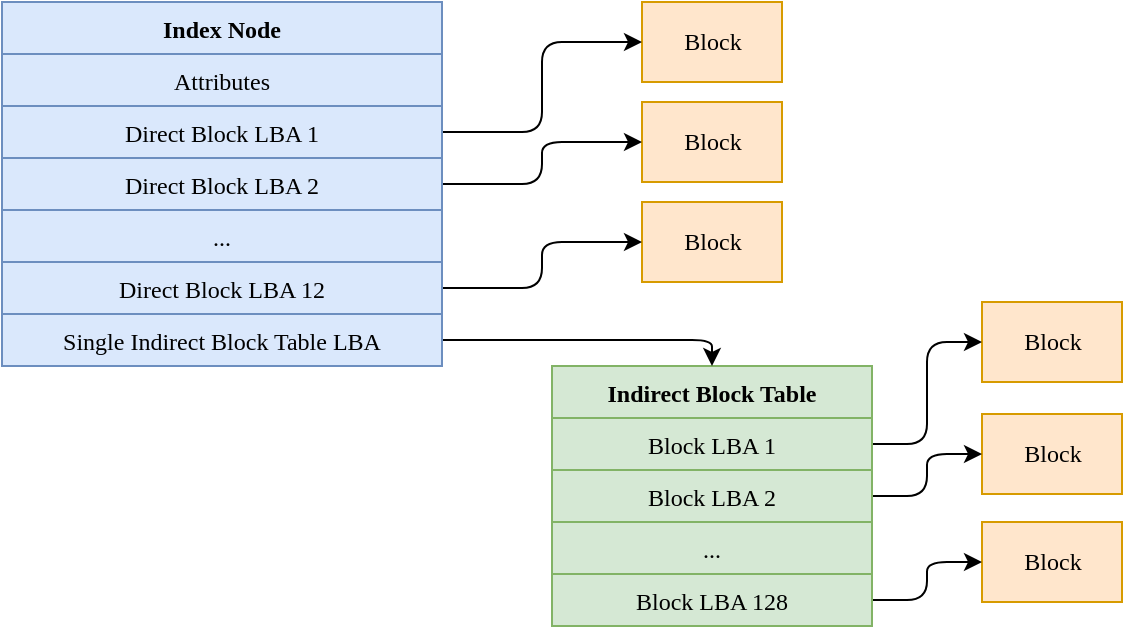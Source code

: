 <mxfile>
    <diagram id="2xmrFh7n0awRDu1Xcf4-" name="Page-1">
        <mxGraphModel dx="1173" dy="766" grid="1" gridSize="10" guides="1" tooltips="1" connect="1" arrows="1" fold="1" page="1" pageScale="1" pageWidth="850" pageHeight="1100" math="0" shadow="0">
            <root>
                <mxCell id="0"/>
                <mxCell id="1" parent="0"/>
                <mxCell id="34" value="" style="group;movable=0;resizable=0;rotatable=0;deletable=0;editable=0;connectable=0;" vertex="1" connectable="0" parent="1">
                    <mxGeometry x="180" y="130" width="560" height="312" as="geometry"/>
                </mxCell>
                <mxCell id="31" value="Block" style="html=1;strokeColor=#d79b00;fontFamily=Verdana;fillColor=#ffe6cc;movable=1;resizable=1;rotatable=1;deletable=1;editable=1;connectable=1;container=0;" vertex="1" parent="34">
                    <mxGeometry x="490" y="260" width="70" height="40" as="geometry"/>
                </mxCell>
                <mxCell id="32" style="edgeStyle=elbowEdgeStyle;html=1;entryX=0;entryY=0.5;entryDx=0;entryDy=0;" edge="1" parent="34" source="30" target="31">
                    <mxGeometry relative="1" as="geometry"/>
                </mxCell>
                <mxCell id="2" value="Index Node" style="swimlane;fontStyle=1;align=center;verticalAlign=top;childLayout=stackLayout;horizontal=1;startSize=26;horizontalStack=0;resizeParent=1;resizeParentMax=0;resizeLast=0;collapsible=1;marginBottom=0;fontFamily=Verdana;strokeColor=#6c8ebf;fillColor=#dae8fc;movable=1;resizable=1;rotatable=1;deletable=1;editable=1;connectable=1;container=0;" parent="34" vertex="1">
                    <mxGeometry width="220" height="182" as="geometry"/>
                </mxCell>
                <mxCell id="10" value="Block" style="html=1;strokeColor=#d79b00;fontFamily=Verdana;fillColor=#ffe6cc;movable=1;resizable=1;rotatable=1;deletable=1;editable=1;connectable=1;container=0;" parent="34" vertex="1">
                    <mxGeometry x="320" width="70" height="40" as="geometry"/>
                </mxCell>
                <mxCell id="11" value="Block" style="html=1;strokeColor=#d79b00;fontFamily=Verdana;fillColor=#ffe6cc;movable=1;resizable=1;rotatable=1;deletable=1;editable=1;connectable=1;container=0;" parent="34" vertex="1">
                    <mxGeometry x="320" y="50" width="70" height="40" as="geometry"/>
                </mxCell>
                <mxCell id="12" value="Block" style="html=1;strokeColor=#d79b00;fontFamily=Verdana;fillColor=#ffe6cc;movable=1;resizable=1;rotatable=1;deletable=1;editable=1;connectable=1;container=0;" parent="34" vertex="1">
                    <mxGeometry x="320" y="100" width="70" height="40" as="geometry"/>
                </mxCell>
                <mxCell id="14" style="edgeStyle=orthogonalEdgeStyle;html=1;entryX=0;entryY=0.5;entryDx=0;entryDy=0;fontFamily=Verdana;movable=1;resizable=1;rotatable=1;deletable=1;editable=1;connectable=1;" parent="34" source="2" target="11" edge="1">
                    <mxGeometry relative="1" as="geometry"/>
                </mxCell>
                <mxCell id="13" style="edgeStyle=orthogonalEdgeStyle;html=1;entryX=0;entryY=0.5;entryDx=0;entryDy=0;fontFamily=Verdana;movable=1;resizable=1;rotatable=1;deletable=1;editable=1;connectable=1;" parent="34" source="5" target="10" edge="1">
                    <mxGeometry relative="1" as="geometry"/>
                </mxCell>
                <mxCell id="15" style="edgeStyle=orthogonalEdgeStyle;html=1;fontFamily=Verdana;movable=1;resizable=1;rotatable=1;deletable=1;editable=1;connectable=1;" parent="34" source="6" target="12" edge="1">
                    <mxGeometry relative="1" as="geometry"/>
                </mxCell>
                <mxCell id="16" value="Indirect Block Table" style="swimlane;fontStyle=1;align=center;verticalAlign=top;childLayout=stackLayout;horizontal=1;startSize=26;horizontalStack=0;resizeParent=1;resizeParentMax=0;resizeLast=0;collapsible=1;marginBottom=0;strokeColor=#82b366;fontFamily=Verdana;fillColor=#d5e8d4;movable=1;resizable=1;rotatable=1;deletable=1;editable=1;connectable=1;container=0;" parent="34" vertex="1">
                    <mxGeometry x="275" y="182" width="160" height="130" as="geometry"/>
                </mxCell>
                <mxCell id="24" style="edgeStyle=orthogonalEdgeStyle;html=1;entryX=0.5;entryY=0;entryDx=0;entryDy=0;fontFamily=Verdana;movable=1;resizable=1;rotatable=1;deletable=1;editable=1;connectable=1;" parent="34" source="8" target="16" edge="1">
                    <mxGeometry relative="1" as="geometry"/>
                </mxCell>
                <mxCell id="25" value="Block" style="html=1;strokeColor=#d79b00;fontFamily=Verdana;fillColor=#ffe6cc;movable=1;resizable=1;rotatable=1;deletable=1;editable=1;connectable=1;container=0;" parent="34" vertex="1">
                    <mxGeometry x="490" y="150" width="70" height="40" as="geometry"/>
                </mxCell>
                <mxCell id="26" value="Block" style="html=1;strokeColor=#d79b00;fontFamily=Verdana;fillColor=#ffe6cc;movable=1;resizable=1;rotatable=1;deletable=1;editable=1;connectable=1;container=0;" parent="34" vertex="1">
                    <mxGeometry x="490" y="206" width="70" height="40" as="geometry"/>
                </mxCell>
                <mxCell id="27" style="edgeStyle=orthogonalEdgeStyle;html=1;entryX=0;entryY=0.5;entryDx=0;entryDy=0;fontFamily=Verdana;movable=1;resizable=1;rotatable=1;deletable=1;editable=1;connectable=1;" parent="34" source="17" target="25" edge="1">
                    <mxGeometry relative="1" as="geometry"/>
                </mxCell>
                <mxCell id="28" style="edgeStyle=orthogonalEdgeStyle;html=1;entryX=0;entryY=0.5;entryDx=0;entryDy=0;fontFamily=Verdana;movable=1;resizable=1;rotatable=1;deletable=1;editable=1;connectable=1;" parent="34" source="19" target="26" edge="1">
                    <mxGeometry relative="1" as="geometry"/>
                </mxCell>
                <mxCell id="3" value="Attributes" style="text;strokeColor=#6c8ebf;fillColor=#dae8fc;align=center;verticalAlign=top;spacingLeft=4;spacingRight=4;overflow=hidden;rotatable=1;points=[[0,0.5],[1,0.5]];portConstraint=eastwest;fontFamily=Verdana;movable=1;resizable=1;deletable=1;editable=1;connectable=1;container=0;" parent="34" vertex="1">
                    <mxGeometry y="26" width="220" height="26" as="geometry"/>
                </mxCell>
                <mxCell id="5" value="Direct Block LBA 1" style="text;strokeColor=#6c8ebf;fillColor=#dae8fc;align=center;verticalAlign=top;spacingLeft=4;spacingRight=4;overflow=hidden;rotatable=1;points=[[0,0.5],[1,0.5]];portConstraint=eastwest;fontFamily=Verdana;movable=1;resizable=1;deletable=1;editable=1;connectable=1;container=0;" parent="34" vertex="1">
                    <mxGeometry y="52" width="220" height="26" as="geometry"/>
                </mxCell>
                <mxCell id="9" value="Direct Block LBA 2" style="text;strokeColor=#6c8ebf;fillColor=#dae8fc;align=center;verticalAlign=top;spacingLeft=4;spacingRight=4;overflow=hidden;rotatable=1;points=[[0,0.5],[1,0.5]];portConstraint=eastwest;fontFamily=Verdana;movable=1;resizable=1;deletable=1;editable=1;connectable=1;container=0;" parent="34" vertex="1">
                    <mxGeometry y="78" width="220" height="26" as="geometry"/>
                </mxCell>
                <mxCell id="7" value="..." style="text;strokeColor=#6c8ebf;fillColor=#dae8fc;align=center;verticalAlign=top;spacingLeft=4;spacingRight=4;overflow=hidden;rotatable=1;points=[[0,0.5],[1,0.5]];portConstraint=eastwest;fontFamily=Verdana;movable=1;resizable=1;deletable=1;editable=1;connectable=1;container=0;" parent="34" vertex="1">
                    <mxGeometry y="104" width="220" height="26" as="geometry"/>
                </mxCell>
                <mxCell id="6" value="Direct Block LBA 12" style="text;strokeColor=#6c8ebf;fillColor=#dae8fc;align=center;verticalAlign=top;spacingLeft=4;spacingRight=4;overflow=hidden;rotatable=1;points=[[0,0.5],[1,0.5]];portConstraint=eastwest;fontFamily=Verdana;movable=1;resizable=1;deletable=1;editable=1;connectable=1;container=0;" parent="34" vertex="1">
                    <mxGeometry y="130" width="220" height="26" as="geometry"/>
                </mxCell>
                <mxCell id="8" value="Single Indirect Block Table LBA" style="text;strokeColor=#6c8ebf;fillColor=#dae8fc;align=center;verticalAlign=top;spacingLeft=4;spacingRight=4;overflow=hidden;rotatable=1;points=[[0,0.5],[1,0.5]];portConstraint=eastwest;fontFamily=Verdana;movable=1;resizable=1;deletable=1;editable=1;connectable=1;container=0;" parent="34" vertex="1">
                    <mxGeometry y="156" width="220" height="26" as="geometry"/>
                </mxCell>
                <mxCell id="17" value="Block LBA 1" style="text;strokeColor=#82b366;fillColor=#d5e8d4;align=center;verticalAlign=top;spacingLeft=4;spacingRight=4;overflow=hidden;rotatable=1;points=[[0,0.5],[1,0.5]];portConstraint=eastwest;fontFamily=Verdana;movable=1;resizable=1;deletable=1;editable=1;connectable=1;container=0;" parent="34" vertex="1">
                    <mxGeometry x="275" y="208" width="160" height="26" as="geometry"/>
                </mxCell>
                <mxCell id="19" value="Block LBA 2" style="text;strokeColor=#82b366;fillColor=#d5e8d4;align=center;verticalAlign=top;spacingLeft=4;spacingRight=4;overflow=hidden;rotatable=1;points=[[0,0.5],[1,0.5]];portConstraint=eastwest;fontFamily=Verdana;movable=1;resizable=1;deletable=1;editable=1;connectable=1;container=0;" parent="34" vertex="1">
                    <mxGeometry x="275" y="234" width="160" height="26" as="geometry"/>
                </mxCell>
                <mxCell id="21" value="..." style="text;strokeColor=#82b366;fillColor=#d5e8d4;align=center;verticalAlign=top;spacingLeft=4;spacingRight=4;overflow=hidden;rotatable=1;points=[[0,0.5],[1,0.5]];portConstraint=eastwest;fontFamily=Verdana;movable=1;resizable=1;deletable=1;editable=1;connectable=1;container=0;" parent="34" vertex="1">
                    <mxGeometry x="275" y="260" width="160" height="26" as="geometry"/>
                </mxCell>
                <mxCell id="30" value="Block LBA 128" style="text;strokeColor=#82b366;fillColor=#d5e8d4;align=center;verticalAlign=top;spacingLeft=4;spacingRight=4;overflow=hidden;rotatable=1;points=[[0,0.5],[1,0.5]];portConstraint=eastwest;fontFamily=Verdana;movable=1;resizable=1;deletable=1;editable=1;connectable=1;container=0;" vertex="1" parent="34">
                    <mxGeometry x="275" y="286" width="160" height="26" as="geometry"/>
                </mxCell>
            </root>
        </mxGraphModel>
    </diagram>
</mxfile>